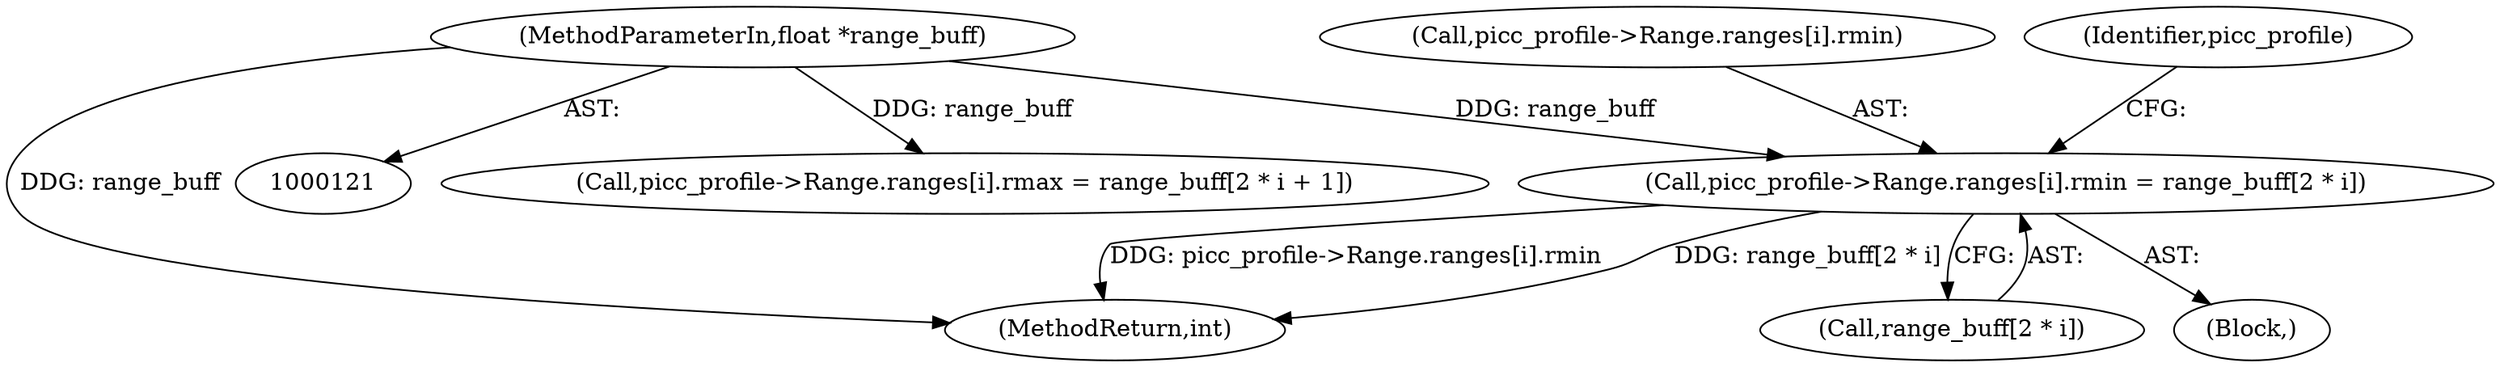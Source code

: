 digraph "0_ghostscript_67d760ab775dae4efe803b5944b0439aa3c0b04a@array" {
"1000483" [label="(Call,picc_profile->Range.ranges[i].rmin = range_buff[2 * i])"];
"1000125" [label="(MethodParameterIn,float *range_buff)"];
"1000498" [label="(Call,picc_profile->Range.ranges[i].rmax = range_buff[2 * i + 1])"];
"1000589" [label="(MethodReturn,int)"];
"1000484" [label="(Call,picc_profile->Range.ranges[i].rmin)"];
"1000125" [label="(MethodParameterIn,float *range_buff)"];
"1000503" [label="(Identifier,picc_profile)"];
"1000483" [label="(Call,picc_profile->Range.ranges[i].rmin = range_buff[2 * i])"];
"1000493" [label="(Call,range_buff[2 * i])"];
"1000482" [label="(Block,)"];
"1000483" -> "1000482"  [label="AST: "];
"1000483" -> "1000493"  [label="CFG: "];
"1000484" -> "1000483"  [label="AST: "];
"1000493" -> "1000483"  [label="AST: "];
"1000503" -> "1000483"  [label="CFG: "];
"1000483" -> "1000589"  [label="DDG: range_buff[2 * i]"];
"1000483" -> "1000589"  [label="DDG: picc_profile->Range.ranges[i].rmin"];
"1000125" -> "1000483"  [label="DDG: range_buff"];
"1000125" -> "1000121"  [label="AST: "];
"1000125" -> "1000589"  [label="DDG: range_buff"];
"1000125" -> "1000498"  [label="DDG: range_buff"];
}
